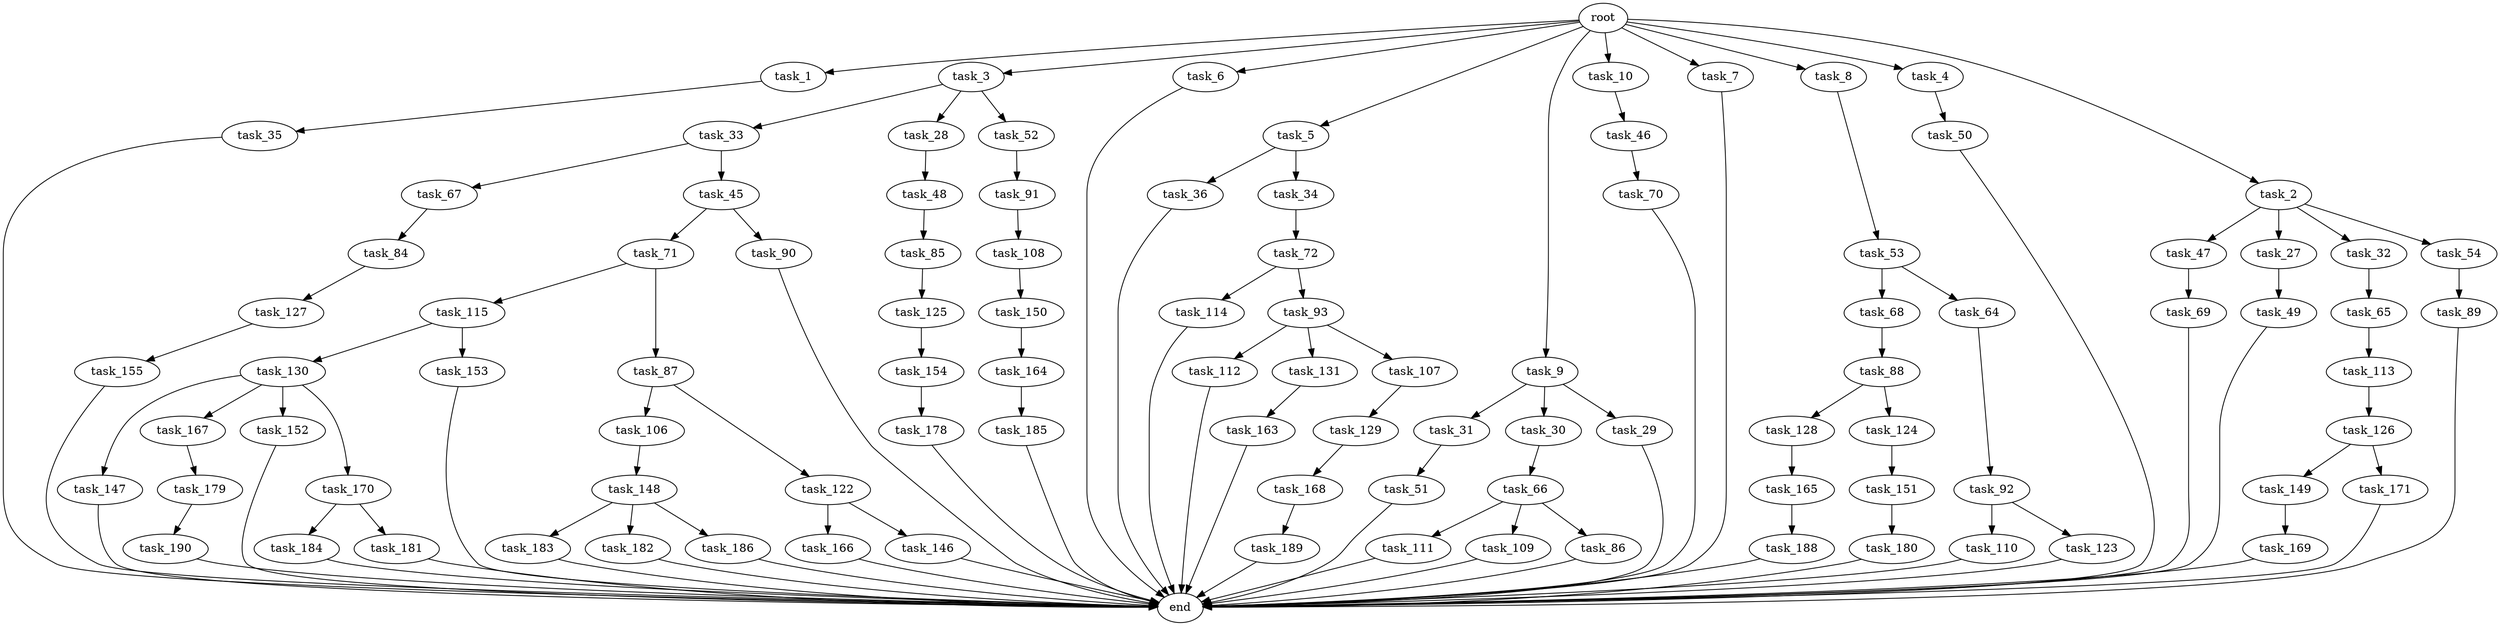 digraph G {
  task_110 [size="420906795008.000000"];
  task_31 [size="858993459200.000000"];
  task_33 [size="214748364800.000000"];
  task_147 [size="309237645312.000000"];
  task_47 [size="858993459200.000000"];
  task_112 [size="858993459200.000000"];
  task_27 [size="858993459200.000000"];
  task_167 [size="309237645312.000000"];
  task_106 [size="214748364800.000000"];
  task_165 [size="695784701952.000000"];
  task_32 [size="858993459200.000000"];
  task_123 [size="420906795008.000000"];
  task_30 [size="858993459200.000000"];
  task_111 [size="77309411328.000000"];
  task_169 [size="309237645312.000000"];
  end [size="0.000000"];
  task_71 [size="695784701952.000000"];
  task_164 [size="214748364800.000000"];
  task_28 [size="214748364800.000000"];
  task_154 [size="309237645312.000000"];
  task_70 [size="309237645312.000000"];
  task_53 [size="137438953472.000000"];
  task_114 [size="549755813888.000000"];
  task_122 [size="214748364800.000000"];
  task_1 [size="1024.000000"];
  task_66 [size="137438953472.000000"];
  task_152 [size="309237645312.000000"];
  task_3 [size="1024.000000"];
  task_6 [size="1024.000000"];
  task_185 [size="137438953472.000000"];
  task_36 [size="309237645312.000000"];
  task_85 [size="858993459200.000000"];
  task_48 [size="695784701952.000000"];
  task_131 [size="858993459200.000000"];
  task_5 [size="1024.000000"];
  task_166 [size="137438953472.000000"];
  task_46 [size="695784701952.000000"];
  task_183 [size="420906795008.000000"];
  task_188 [size="309237645312.000000"];
  task_51 [size="214748364800.000000"];
  task_146 [size="137438953472.000000"];
  task_34 [size="309237645312.000000"];
  task_9 [size="1024.000000"];
  task_68 [size="858993459200.000000"];
  task_67 [size="309237645312.000000"];
  task_29 [size="858993459200.000000"];
  task_182 [size="420906795008.000000"];
  task_179 [size="420906795008.000000"];
  task_109 [size="77309411328.000000"];
  task_64 [size="858993459200.000000"];
  task_35 [size="214748364800.000000"];
  task_180 [size="858993459200.000000"];
  task_108 [size="695784701952.000000"];
  task_130 [size="137438953472.000000"];
  task_10 [size="1024.000000"];
  task_155 [size="137438953472.000000"];
  task_150 [size="77309411328.000000"];
  task_69 [size="77309411328.000000"];
  task_89 [size="137438953472.000000"];
  task_115 [size="34359738368.000000"];
  task_186 [size="420906795008.000000"];
  task_90 [size="695784701952.000000"];
  task_149 [size="549755813888.000000"];
  task_91 [size="309237645312.000000"];
  task_125 [size="34359738368.000000"];
  task_151 [size="549755813888.000000"];
  task_189 [size="309237645312.000000"];
  task_129 [size="858993459200.000000"];
  task_72 [size="309237645312.000000"];
  task_107 [size="858993459200.000000"];
  task_84 [size="34359738368.000000"];
  task_88 [size="420906795008.000000"];
  task_184 [size="549755813888.000000"];
  task_126 [size="77309411328.000000"];
  task_7 [size="1024.000000"];
  task_45 [size="309237645312.000000"];
  task_171 [size="549755813888.000000"];
  task_50 [size="77309411328.000000"];
  task_128 [size="695784701952.000000"];
  root [size="0.000000"];
  task_49 [size="420906795008.000000"];
  task_127 [size="137438953472.000000"];
  task_124 [size="695784701952.000000"];
  task_92 [size="420906795008.000000"];
  task_8 [size="1024.000000"];
  task_168 [size="309237645312.000000"];
  task_163 [size="214748364800.000000"];
  task_181 [size="549755813888.000000"];
  task_148 [size="34359738368.000000"];
  task_87 [size="34359738368.000000"];
  task_170 [size="309237645312.000000"];
  task_52 [size="214748364800.000000"];
  task_4 [size="1024.000000"];
  task_153 [size="137438953472.000000"];
  task_190 [size="309237645312.000000"];
  task_93 [size="549755813888.000000"];
  task_86 [size="77309411328.000000"];
  task_2 [size="1024.000000"];
  task_178 [size="695784701952.000000"];
  task_113 [size="858993459200.000000"];
  task_54 [size="858993459200.000000"];
  task_65 [size="214748364800.000000"];

  task_110 -> end [size="1.000000"];
  task_31 -> task_51 [size="209715200.000000"];
  task_33 -> task_45 [size="301989888.000000"];
  task_33 -> task_67 [size="301989888.000000"];
  task_147 -> end [size="1.000000"];
  task_47 -> task_69 [size="75497472.000000"];
  task_112 -> end [size="1.000000"];
  task_27 -> task_49 [size="411041792.000000"];
  task_167 -> task_179 [size="411041792.000000"];
  task_106 -> task_148 [size="33554432.000000"];
  task_165 -> task_188 [size="301989888.000000"];
  task_32 -> task_65 [size="209715200.000000"];
  task_123 -> end [size="1.000000"];
  task_30 -> task_66 [size="134217728.000000"];
  task_111 -> end [size="1.000000"];
  task_169 -> end [size="1.000000"];
  task_71 -> task_87 [size="33554432.000000"];
  task_71 -> task_115 [size="33554432.000000"];
  task_164 -> task_185 [size="134217728.000000"];
  task_28 -> task_48 [size="679477248.000000"];
  task_154 -> task_178 [size="679477248.000000"];
  task_70 -> end [size="1.000000"];
  task_53 -> task_64 [size="838860800.000000"];
  task_53 -> task_68 [size="838860800.000000"];
  task_114 -> end [size="1.000000"];
  task_122 -> task_166 [size="134217728.000000"];
  task_122 -> task_146 [size="134217728.000000"];
  task_1 -> task_35 [size="209715200.000000"];
  task_66 -> task_109 [size="75497472.000000"];
  task_66 -> task_111 [size="75497472.000000"];
  task_66 -> task_86 [size="75497472.000000"];
  task_152 -> end [size="1.000000"];
  task_3 -> task_33 [size="209715200.000000"];
  task_3 -> task_28 [size="209715200.000000"];
  task_3 -> task_52 [size="209715200.000000"];
  task_6 -> end [size="1.000000"];
  task_185 -> end [size="1.000000"];
  task_36 -> end [size="1.000000"];
  task_85 -> task_125 [size="33554432.000000"];
  task_48 -> task_85 [size="838860800.000000"];
  task_131 -> task_163 [size="209715200.000000"];
  task_5 -> task_36 [size="301989888.000000"];
  task_5 -> task_34 [size="301989888.000000"];
  task_166 -> end [size="1.000000"];
  task_46 -> task_70 [size="301989888.000000"];
  task_183 -> end [size="1.000000"];
  task_188 -> end [size="1.000000"];
  task_51 -> end [size="1.000000"];
  task_146 -> end [size="1.000000"];
  task_34 -> task_72 [size="301989888.000000"];
  task_9 -> task_30 [size="838860800.000000"];
  task_9 -> task_31 [size="838860800.000000"];
  task_9 -> task_29 [size="838860800.000000"];
  task_68 -> task_88 [size="411041792.000000"];
  task_67 -> task_84 [size="33554432.000000"];
  task_29 -> end [size="1.000000"];
  task_182 -> end [size="1.000000"];
  task_179 -> task_190 [size="301989888.000000"];
  task_109 -> end [size="1.000000"];
  task_64 -> task_92 [size="411041792.000000"];
  task_35 -> end [size="1.000000"];
  task_180 -> end [size="1.000000"];
  task_108 -> task_150 [size="75497472.000000"];
  task_130 -> task_152 [size="301989888.000000"];
  task_130 -> task_147 [size="301989888.000000"];
  task_130 -> task_170 [size="301989888.000000"];
  task_130 -> task_167 [size="301989888.000000"];
  task_10 -> task_46 [size="679477248.000000"];
  task_155 -> end [size="1.000000"];
  task_150 -> task_164 [size="209715200.000000"];
  task_69 -> end [size="1.000000"];
  task_89 -> end [size="1.000000"];
  task_115 -> task_130 [size="134217728.000000"];
  task_115 -> task_153 [size="134217728.000000"];
  task_186 -> end [size="1.000000"];
  task_90 -> end [size="1.000000"];
  task_149 -> task_169 [size="301989888.000000"];
  task_91 -> task_108 [size="679477248.000000"];
  task_125 -> task_154 [size="301989888.000000"];
  task_151 -> task_180 [size="838860800.000000"];
  task_189 -> end [size="1.000000"];
  task_129 -> task_168 [size="301989888.000000"];
  task_72 -> task_114 [size="536870912.000000"];
  task_72 -> task_93 [size="536870912.000000"];
  task_107 -> task_129 [size="838860800.000000"];
  task_84 -> task_127 [size="134217728.000000"];
  task_88 -> task_124 [size="679477248.000000"];
  task_88 -> task_128 [size="679477248.000000"];
  task_184 -> end [size="1.000000"];
  task_126 -> task_171 [size="536870912.000000"];
  task_126 -> task_149 [size="536870912.000000"];
  task_7 -> end [size="1.000000"];
  task_45 -> task_90 [size="679477248.000000"];
  task_45 -> task_71 [size="679477248.000000"];
  task_171 -> end [size="1.000000"];
  task_50 -> end [size="1.000000"];
  task_128 -> task_165 [size="679477248.000000"];
  root -> task_9 [size="1.000000"];
  root -> task_5 [size="1.000000"];
  root -> task_7 [size="1.000000"];
  root -> task_10 [size="1.000000"];
  root -> task_2 [size="1.000000"];
  root -> task_1 [size="1.000000"];
  root -> task_8 [size="1.000000"];
  root -> task_4 [size="1.000000"];
  root -> task_3 [size="1.000000"];
  root -> task_6 [size="1.000000"];
  task_49 -> end [size="1.000000"];
  task_127 -> task_155 [size="134217728.000000"];
  task_124 -> task_151 [size="536870912.000000"];
  task_92 -> task_110 [size="411041792.000000"];
  task_92 -> task_123 [size="411041792.000000"];
  task_8 -> task_53 [size="134217728.000000"];
  task_168 -> task_189 [size="301989888.000000"];
  task_163 -> end [size="1.000000"];
  task_181 -> end [size="1.000000"];
  task_148 -> task_182 [size="411041792.000000"];
  task_148 -> task_183 [size="411041792.000000"];
  task_148 -> task_186 [size="411041792.000000"];
  task_87 -> task_106 [size="209715200.000000"];
  task_87 -> task_122 [size="209715200.000000"];
  task_170 -> task_184 [size="536870912.000000"];
  task_170 -> task_181 [size="536870912.000000"];
  task_52 -> task_91 [size="301989888.000000"];
  task_4 -> task_50 [size="75497472.000000"];
  task_153 -> end [size="1.000000"];
  task_190 -> end [size="1.000000"];
  task_93 -> task_112 [size="838860800.000000"];
  task_93 -> task_107 [size="838860800.000000"];
  task_93 -> task_131 [size="838860800.000000"];
  task_86 -> end [size="1.000000"];
  task_2 -> task_27 [size="838860800.000000"];
  task_2 -> task_32 [size="838860800.000000"];
  task_2 -> task_54 [size="838860800.000000"];
  task_2 -> task_47 [size="838860800.000000"];
  task_178 -> end [size="1.000000"];
  task_113 -> task_126 [size="75497472.000000"];
  task_54 -> task_89 [size="134217728.000000"];
  task_65 -> task_113 [size="838860800.000000"];
}

